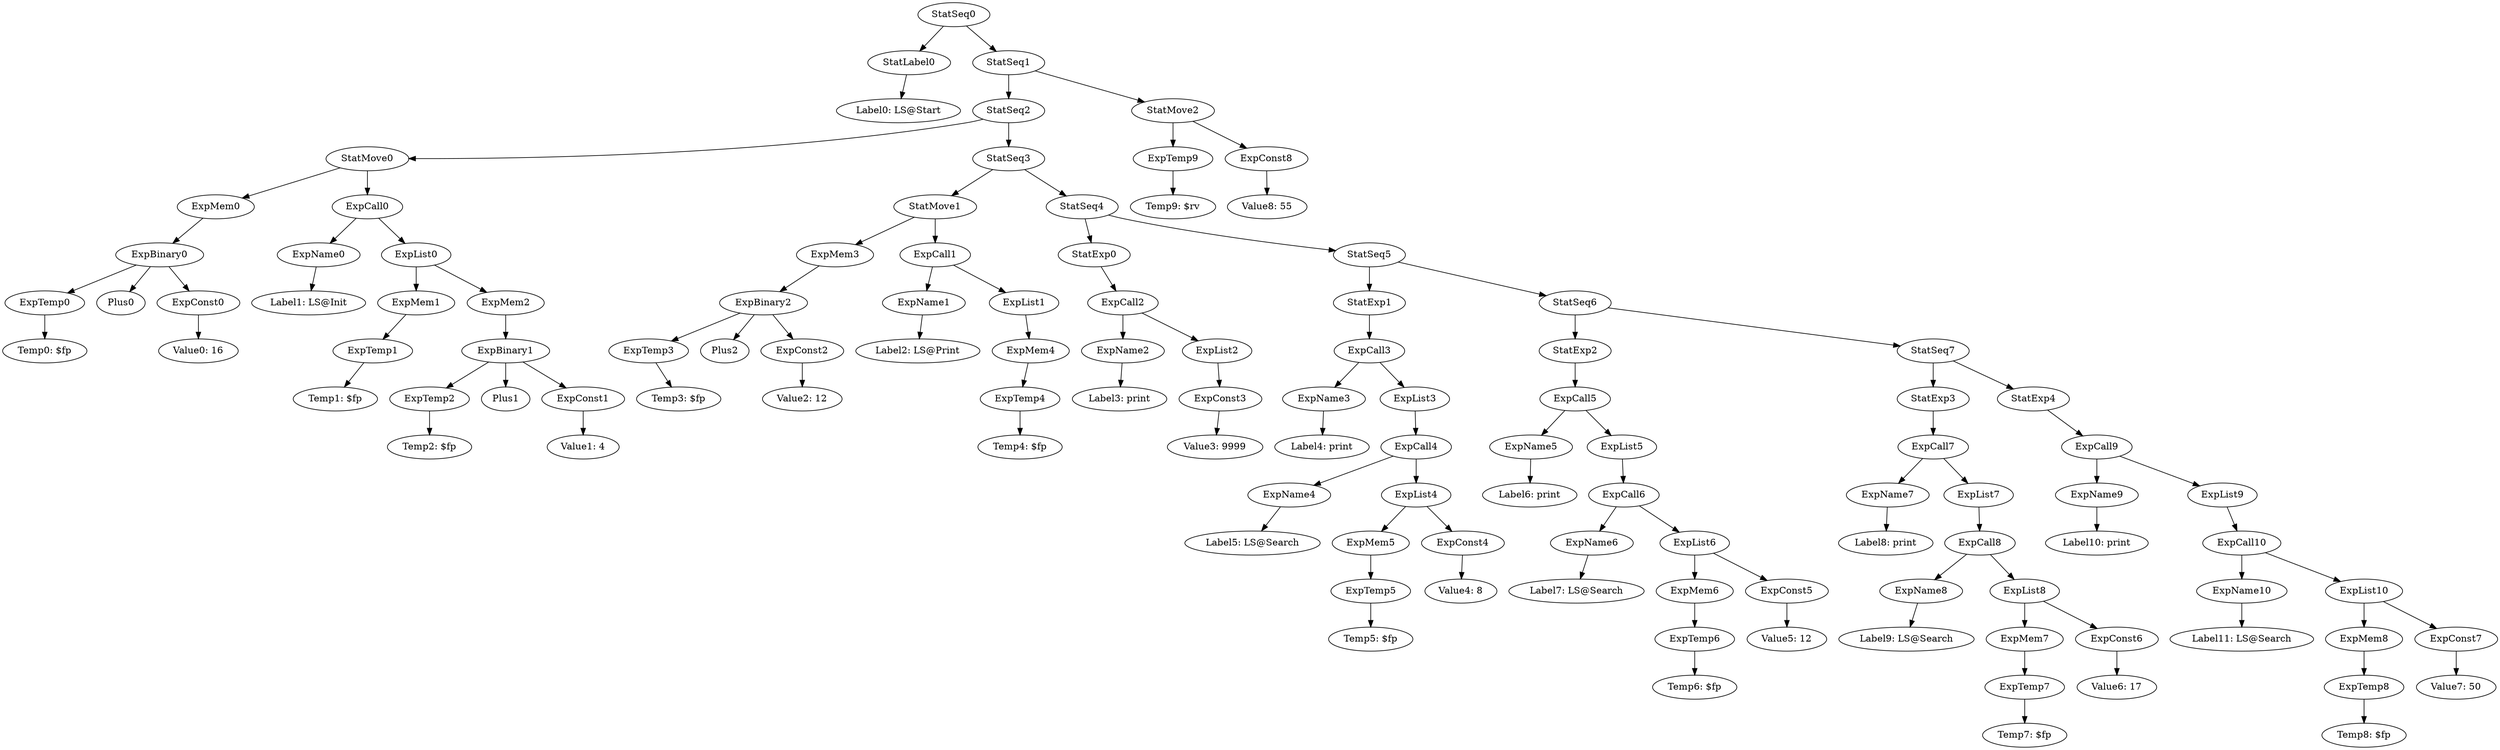 digraph {
	ordering = out;
	StatMove2 -> ExpTemp9;
	StatMove2 -> ExpConst8;
	ExpTemp9 -> "Temp9: $rv";
	StatExp4 -> ExpCall9;
	ExpConst7 -> "Value7: 50";
	ExpList10 -> ExpMem8;
	ExpList10 -> ExpConst7;
	StatSeq1 -> StatSeq2;
	StatSeq1 -> StatMove2;
	ExpMem8 -> ExpTemp8;
	ExpTemp8 -> "Temp8: $fp";
	ExpCall10 -> ExpName10;
	ExpCall10 -> ExpList10;
	ExpName9 -> "Label10: print";
	StatExp3 -> ExpCall7;
	ExpList7 -> ExpCall8;
	ExpCall8 -> ExpName8;
	ExpCall8 -> ExpList8;
	ExpCall7 -> ExpName7;
	ExpCall7 -> ExpList7;
	StatSeq6 -> StatExp2;
	StatSeq6 -> StatSeq7;
	StatExp2 -> ExpCall5;
	ExpCall9 -> ExpName9;
	ExpCall9 -> ExpList9;
	ExpList5 -> ExpCall6;
	ExpConst5 -> "Value5: 12";
	ExpList6 -> ExpMem6;
	ExpList6 -> ExpConst5;
	ExpMem6 -> ExpTemp6;
	ExpTemp6 -> "Temp6: $fp";
	ExpCall6 -> ExpName6;
	ExpCall6 -> ExpList6;
	ExpName6 -> "Label7: LS@Search";
	ExpCall5 -> ExpName5;
	ExpCall5 -> ExpList5;
	ExpConst2 -> "Value2: 12";
	ExpCall2 -> ExpName2;
	ExpCall2 -> ExpList2;
	StatExp1 -> ExpCall3;
	StatSeq2 -> StatMove0;
	StatSeq2 -> StatSeq3;
	StatMove1 -> ExpMem3;
	StatMove1 -> ExpCall1;
	StatSeq5 -> StatExp1;
	StatSeq5 -> StatSeq6;
	ExpConst1 -> "Value1: 4";
	ExpTemp2 -> "Temp2: $fp";
	ExpList0 -> ExpMem1;
	ExpList0 -> ExpMem2;
	ExpName4 -> "Label5: LS@Search";
	ExpMem4 -> ExpTemp4;
	StatMove0 -> ExpMem0;
	StatMove0 -> ExpCall0;
	ExpMem2 -> ExpBinary1;
	ExpCall0 -> ExpName0;
	ExpCall0 -> ExpList0;
	StatSeq4 -> StatExp0;
	StatSeq4 -> StatSeq5;
	ExpTemp7 -> "Temp7: $fp";
	ExpTemp0 -> "Temp0: $fp";
	ExpTemp3 -> "Temp3: $fp";
	ExpTemp1 -> "Temp1: $fp";
	StatSeq7 -> StatExp3;
	StatSeq7 -> StatExp4;
	ExpName2 -> "Label3: print";
	ExpTemp5 -> "Temp5: $fp";
	ExpConst6 -> "Value6: 17";
	ExpMem1 -> ExpTemp1;
	ExpConst0 -> "Value0: 16";
	ExpList8 -> ExpMem7;
	ExpList8 -> ExpConst6;
	ExpMem3 -> ExpBinary2;
	ExpMem0 -> ExpBinary0;
	ExpCall3 -> ExpName3;
	ExpCall3 -> ExpList3;
	ExpBinary1 -> ExpTemp2;
	ExpBinary1 -> Plus1;
	ExpBinary1 -> ExpConst1;
	ExpList1 -> ExpMem4;
	ExpMem5 -> ExpTemp5;
	StatLabel0 -> "Label0: LS@Start";
	ExpBinary2 -> ExpTemp3;
	ExpBinary2 -> Plus2;
	ExpBinary2 -> ExpConst2;
	ExpName5 -> "Label6: print";
	ExpName0 -> "Label1: LS@Init";
	ExpName1 -> "Label2: LS@Print";
	ExpCall1 -> ExpName1;
	ExpCall1 -> ExpList1;
	ExpTemp4 -> "Temp4: $fp";
	ExpMem7 -> ExpTemp7;
	StatSeq3 -> StatMove1;
	StatSeq3 -> StatSeq4;
	ExpConst3 -> "Value3: 9999";
	ExpList2 -> ExpConst3;
	StatSeq0 -> StatLabel0;
	StatSeq0 -> StatSeq1;
	StatExp0 -> ExpCall2;
	ExpName7 -> "Label8: print";
	ExpCall4 -> ExpName4;
	ExpCall4 -> ExpList4;
	ExpConst8 -> "Value8: 55";
	ExpName10 -> "Label11: LS@Search";
	ExpConst4 -> "Value4: 8";
	ExpList9 -> ExpCall10;
	ExpName8 -> "Label9: LS@Search";
	ExpName3 -> "Label4: print";
	ExpBinary0 -> ExpTemp0;
	ExpBinary0 -> Plus0;
	ExpBinary0 -> ExpConst0;
	ExpList4 -> ExpMem5;
	ExpList4 -> ExpConst4;
	ExpList3 -> ExpCall4;
}

